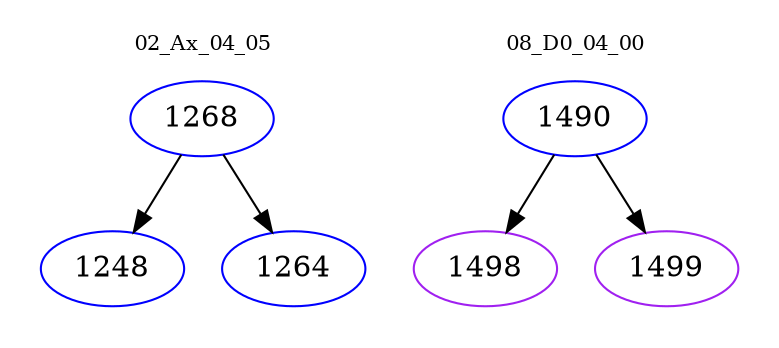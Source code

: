 digraph{
subgraph cluster_0 {
color = white
label = "02_Ax_04_05";
fontsize=10;
T0_1268 [label="1268", color="blue"]
T0_1268 -> T0_1248 [color="black"]
T0_1248 [label="1248", color="blue"]
T0_1268 -> T0_1264 [color="black"]
T0_1264 [label="1264", color="blue"]
}
subgraph cluster_1 {
color = white
label = "08_D0_04_00";
fontsize=10;
T1_1490 [label="1490", color="blue"]
T1_1490 -> T1_1498 [color="black"]
T1_1498 [label="1498", color="purple"]
T1_1490 -> T1_1499 [color="black"]
T1_1499 [label="1499", color="purple"]
}
}
